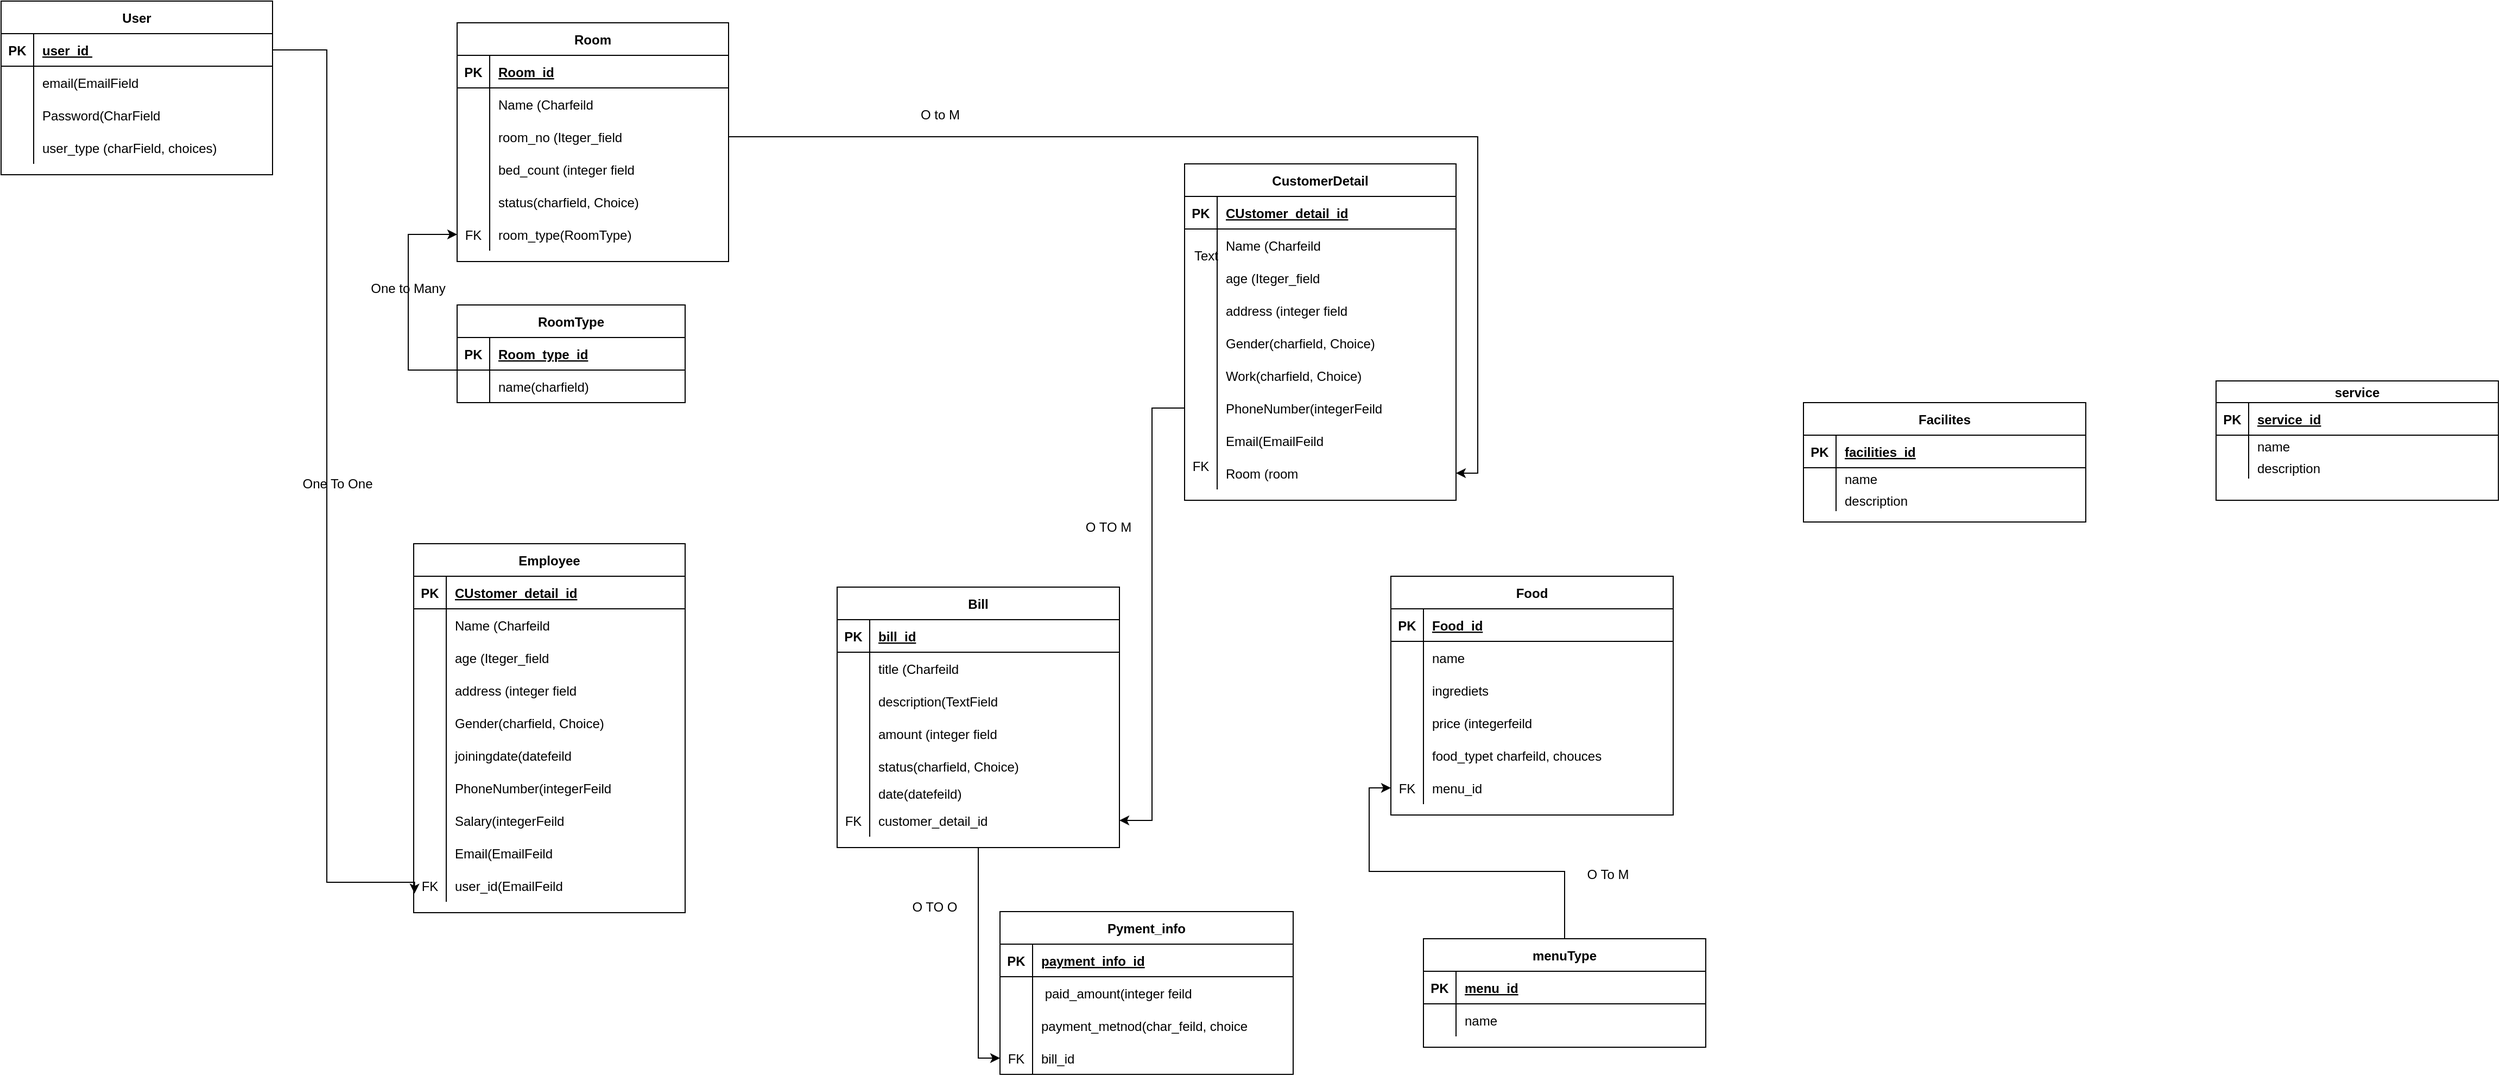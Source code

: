 <mxfile version="21.6.6" type="device">
  <diagram id="R2lEEEUBdFMjLlhIrx00" name="Page-1">
    <mxGraphModel dx="1379" dy="684" grid="1" gridSize="10" guides="1" tooltips="1" connect="1" arrows="1" fold="1" page="1" pageScale="1" pageWidth="850" pageHeight="1100" math="0" shadow="0" extFonts="Permanent Marker^https://fonts.googleapis.com/css?family=Permanent+Marker">
      <root>
        <mxCell id="0" />
        <mxCell id="1" parent="0" />
        <mxCell id="C-vyLk0tnHw3VtMMgP7b-23" value="User" style="shape=table;startSize=30;container=1;collapsible=1;childLayout=tableLayout;fixedRows=1;rowLines=0;fontStyle=1;align=center;resizeLast=1;" parent="1" vertex="1">
          <mxGeometry x="50" y="50" width="250" height="160" as="geometry" />
        </mxCell>
        <mxCell id="C-vyLk0tnHw3VtMMgP7b-24" value="" style="shape=partialRectangle;collapsible=0;dropTarget=0;pointerEvents=0;fillColor=none;points=[[0,0.5],[1,0.5]];portConstraint=eastwest;top=0;left=0;right=0;bottom=1;" parent="C-vyLk0tnHw3VtMMgP7b-23" vertex="1">
          <mxGeometry y="30" width="250" height="30" as="geometry" />
        </mxCell>
        <mxCell id="C-vyLk0tnHw3VtMMgP7b-25" value="PK" style="shape=partialRectangle;overflow=hidden;connectable=0;fillColor=none;top=0;left=0;bottom=0;right=0;fontStyle=1;" parent="C-vyLk0tnHw3VtMMgP7b-24" vertex="1">
          <mxGeometry width="30" height="30" as="geometry">
            <mxRectangle width="30" height="30" as="alternateBounds" />
          </mxGeometry>
        </mxCell>
        <mxCell id="C-vyLk0tnHw3VtMMgP7b-26" value="user_id " style="shape=partialRectangle;overflow=hidden;connectable=0;fillColor=none;top=0;left=0;bottom=0;right=0;align=left;spacingLeft=6;fontStyle=5;" parent="C-vyLk0tnHw3VtMMgP7b-24" vertex="1">
          <mxGeometry x="30" width="220" height="30" as="geometry">
            <mxRectangle width="220" height="30" as="alternateBounds" />
          </mxGeometry>
        </mxCell>
        <mxCell id="C-vyLk0tnHw3VtMMgP7b-27" value="" style="shape=partialRectangle;collapsible=0;dropTarget=0;pointerEvents=0;fillColor=none;points=[[0,0.5],[1,0.5]];portConstraint=eastwest;top=0;left=0;right=0;bottom=0;" parent="C-vyLk0tnHw3VtMMgP7b-23" vertex="1">
          <mxGeometry y="60" width="250" height="30" as="geometry" />
        </mxCell>
        <mxCell id="C-vyLk0tnHw3VtMMgP7b-28" value="" style="shape=partialRectangle;overflow=hidden;connectable=0;fillColor=none;top=0;left=0;bottom=0;right=0;" parent="C-vyLk0tnHw3VtMMgP7b-27" vertex="1">
          <mxGeometry width="30" height="30" as="geometry">
            <mxRectangle width="30" height="30" as="alternateBounds" />
          </mxGeometry>
        </mxCell>
        <mxCell id="C-vyLk0tnHw3VtMMgP7b-29" value="email(EmailField" style="shape=partialRectangle;overflow=hidden;connectable=0;fillColor=none;top=0;left=0;bottom=0;right=0;align=left;spacingLeft=6;" parent="C-vyLk0tnHw3VtMMgP7b-27" vertex="1">
          <mxGeometry x="30" width="220" height="30" as="geometry">
            <mxRectangle width="220" height="30" as="alternateBounds" />
          </mxGeometry>
        </mxCell>
        <mxCell id="z-2bQ8qPKBmnkONxfYnD-1" value="" style="shape=partialRectangle;collapsible=0;dropTarget=0;pointerEvents=0;fillColor=none;points=[[0,0.5],[1,0.5]];portConstraint=eastwest;top=0;left=0;right=0;bottom=0;" parent="C-vyLk0tnHw3VtMMgP7b-23" vertex="1">
          <mxGeometry y="90" width="250" height="30" as="geometry" />
        </mxCell>
        <mxCell id="z-2bQ8qPKBmnkONxfYnD-2" value="" style="shape=partialRectangle;overflow=hidden;connectable=0;fillColor=none;top=0;left=0;bottom=0;right=0;" parent="z-2bQ8qPKBmnkONxfYnD-1" vertex="1">
          <mxGeometry width="30" height="30" as="geometry">
            <mxRectangle width="30" height="30" as="alternateBounds" />
          </mxGeometry>
        </mxCell>
        <mxCell id="z-2bQ8qPKBmnkONxfYnD-3" value="Password(CharField" style="shape=partialRectangle;overflow=hidden;connectable=0;fillColor=none;top=0;left=0;bottom=0;right=0;align=left;spacingLeft=6;" parent="z-2bQ8qPKBmnkONxfYnD-1" vertex="1">
          <mxGeometry x="30" width="220" height="30" as="geometry">
            <mxRectangle width="220" height="30" as="alternateBounds" />
          </mxGeometry>
        </mxCell>
        <mxCell id="z-2bQ8qPKBmnkONxfYnD-4" value="" style="shape=partialRectangle;collapsible=0;dropTarget=0;pointerEvents=0;fillColor=none;points=[[0,0.5],[1,0.5]];portConstraint=eastwest;top=0;left=0;right=0;bottom=0;" parent="C-vyLk0tnHw3VtMMgP7b-23" vertex="1">
          <mxGeometry y="120" width="250" height="30" as="geometry" />
        </mxCell>
        <mxCell id="z-2bQ8qPKBmnkONxfYnD-5" value="" style="shape=partialRectangle;overflow=hidden;connectable=0;fillColor=none;top=0;left=0;bottom=0;right=0;" parent="z-2bQ8qPKBmnkONxfYnD-4" vertex="1">
          <mxGeometry width="30" height="30" as="geometry">
            <mxRectangle width="30" height="30" as="alternateBounds" />
          </mxGeometry>
        </mxCell>
        <mxCell id="z-2bQ8qPKBmnkONxfYnD-6" value="user_type (charField, choices)" style="shape=partialRectangle;overflow=hidden;connectable=0;fillColor=none;top=0;left=0;bottom=0;right=0;align=left;spacingLeft=6;" parent="z-2bQ8qPKBmnkONxfYnD-4" vertex="1">
          <mxGeometry x="30" width="220" height="30" as="geometry">
            <mxRectangle width="220" height="30" as="alternateBounds" />
          </mxGeometry>
        </mxCell>
        <mxCell id="z-2bQ8qPKBmnkONxfYnD-7" value="Room" style="shape=table;startSize=30;container=1;collapsible=1;childLayout=tableLayout;fixedRows=1;rowLines=0;fontStyle=1;align=center;resizeLast=1;" parent="1" vertex="1">
          <mxGeometry x="470" y="70" width="250" height="220" as="geometry" />
        </mxCell>
        <mxCell id="z-2bQ8qPKBmnkONxfYnD-8" value="" style="shape=partialRectangle;collapsible=0;dropTarget=0;pointerEvents=0;fillColor=none;points=[[0,0.5],[1,0.5]];portConstraint=eastwest;top=0;left=0;right=0;bottom=1;" parent="z-2bQ8qPKBmnkONxfYnD-7" vertex="1">
          <mxGeometry y="30" width="250" height="30" as="geometry" />
        </mxCell>
        <mxCell id="z-2bQ8qPKBmnkONxfYnD-9" value="PK" style="shape=partialRectangle;overflow=hidden;connectable=0;fillColor=none;top=0;left=0;bottom=0;right=0;fontStyle=1;" parent="z-2bQ8qPKBmnkONxfYnD-8" vertex="1">
          <mxGeometry width="30" height="30" as="geometry">
            <mxRectangle width="30" height="30" as="alternateBounds" />
          </mxGeometry>
        </mxCell>
        <mxCell id="z-2bQ8qPKBmnkONxfYnD-10" value="Room_id" style="shape=partialRectangle;overflow=hidden;connectable=0;fillColor=none;top=0;left=0;bottom=0;right=0;align=left;spacingLeft=6;fontStyle=5;" parent="z-2bQ8qPKBmnkONxfYnD-8" vertex="1">
          <mxGeometry x="30" width="220" height="30" as="geometry">
            <mxRectangle width="220" height="30" as="alternateBounds" />
          </mxGeometry>
        </mxCell>
        <mxCell id="z-2bQ8qPKBmnkONxfYnD-11" value="" style="shape=partialRectangle;collapsible=0;dropTarget=0;pointerEvents=0;fillColor=none;points=[[0,0.5],[1,0.5]];portConstraint=eastwest;top=0;left=0;right=0;bottom=0;" parent="z-2bQ8qPKBmnkONxfYnD-7" vertex="1">
          <mxGeometry y="60" width="250" height="30" as="geometry" />
        </mxCell>
        <mxCell id="z-2bQ8qPKBmnkONxfYnD-12" value="" style="shape=partialRectangle;overflow=hidden;connectable=0;fillColor=none;top=0;left=0;bottom=0;right=0;" parent="z-2bQ8qPKBmnkONxfYnD-11" vertex="1">
          <mxGeometry width="30" height="30" as="geometry">
            <mxRectangle width="30" height="30" as="alternateBounds" />
          </mxGeometry>
        </mxCell>
        <mxCell id="z-2bQ8qPKBmnkONxfYnD-13" value="Name (Charfeild" style="shape=partialRectangle;overflow=hidden;connectable=0;fillColor=none;top=0;left=0;bottom=0;right=0;align=left;spacingLeft=6;" parent="z-2bQ8qPKBmnkONxfYnD-11" vertex="1">
          <mxGeometry x="30" width="220" height="30" as="geometry">
            <mxRectangle width="220" height="30" as="alternateBounds" />
          </mxGeometry>
        </mxCell>
        <mxCell id="z-2bQ8qPKBmnkONxfYnD-14" value="" style="shape=partialRectangle;collapsible=0;dropTarget=0;pointerEvents=0;fillColor=none;points=[[0,0.5],[1,0.5]];portConstraint=eastwest;top=0;left=0;right=0;bottom=0;" parent="z-2bQ8qPKBmnkONxfYnD-7" vertex="1">
          <mxGeometry y="90" width="250" height="30" as="geometry" />
        </mxCell>
        <mxCell id="z-2bQ8qPKBmnkONxfYnD-15" value="" style="shape=partialRectangle;overflow=hidden;connectable=0;fillColor=none;top=0;left=0;bottom=0;right=0;" parent="z-2bQ8qPKBmnkONxfYnD-14" vertex="1">
          <mxGeometry width="30" height="30" as="geometry">
            <mxRectangle width="30" height="30" as="alternateBounds" />
          </mxGeometry>
        </mxCell>
        <mxCell id="z-2bQ8qPKBmnkONxfYnD-16" value="room_no (Iteger_field" style="shape=partialRectangle;overflow=hidden;connectable=0;fillColor=none;top=0;left=0;bottom=0;right=0;align=left;spacingLeft=6;" parent="z-2bQ8qPKBmnkONxfYnD-14" vertex="1">
          <mxGeometry x="30" width="220" height="30" as="geometry">
            <mxRectangle width="220" height="30" as="alternateBounds" />
          </mxGeometry>
        </mxCell>
        <mxCell id="z-2bQ8qPKBmnkONxfYnD-17" value="" style="shape=partialRectangle;collapsible=0;dropTarget=0;pointerEvents=0;fillColor=none;points=[[0,0.5],[1,0.5]];portConstraint=eastwest;top=0;left=0;right=0;bottom=0;" parent="z-2bQ8qPKBmnkONxfYnD-7" vertex="1">
          <mxGeometry y="120" width="250" height="30" as="geometry" />
        </mxCell>
        <mxCell id="z-2bQ8qPKBmnkONxfYnD-18" value="" style="shape=partialRectangle;overflow=hidden;connectable=0;fillColor=none;top=0;left=0;bottom=0;right=0;" parent="z-2bQ8qPKBmnkONxfYnD-17" vertex="1">
          <mxGeometry width="30" height="30" as="geometry">
            <mxRectangle width="30" height="30" as="alternateBounds" />
          </mxGeometry>
        </mxCell>
        <mxCell id="z-2bQ8qPKBmnkONxfYnD-19" value="bed_count (integer field" style="shape=partialRectangle;overflow=hidden;connectable=0;fillColor=none;top=0;left=0;bottom=0;right=0;align=left;spacingLeft=6;" parent="z-2bQ8qPKBmnkONxfYnD-17" vertex="1">
          <mxGeometry x="30" width="220" height="30" as="geometry">
            <mxRectangle width="220" height="30" as="alternateBounds" />
          </mxGeometry>
        </mxCell>
        <mxCell id="z-2bQ8qPKBmnkONxfYnD-36" value="" style="shape=partialRectangle;collapsible=0;dropTarget=0;pointerEvents=0;fillColor=none;points=[[0,0.5],[1,0.5]];portConstraint=eastwest;top=0;left=0;right=0;bottom=0;" parent="z-2bQ8qPKBmnkONxfYnD-7" vertex="1">
          <mxGeometry y="150" width="250" height="30" as="geometry" />
        </mxCell>
        <mxCell id="z-2bQ8qPKBmnkONxfYnD-37" value="" style="shape=partialRectangle;overflow=hidden;connectable=0;fillColor=none;top=0;left=0;bottom=0;right=0;" parent="z-2bQ8qPKBmnkONxfYnD-36" vertex="1">
          <mxGeometry width="30" height="30" as="geometry">
            <mxRectangle width="30" height="30" as="alternateBounds" />
          </mxGeometry>
        </mxCell>
        <mxCell id="z-2bQ8qPKBmnkONxfYnD-38" value="status(charfield, Choice)" style="shape=partialRectangle;overflow=hidden;connectable=0;fillColor=none;top=0;left=0;bottom=0;right=0;align=left;spacingLeft=6;" parent="z-2bQ8qPKBmnkONxfYnD-36" vertex="1">
          <mxGeometry x="30" width="220" height="30" as="geometry">
            <mxRectangle width="220" height="30" as="alternateBounds" />
          </mxGeometry>
        </mxCell>
        <mxCell id="z-2bQ8qPKBmnkONxfYnD-20" value="" style="shape=partialRectangle;collapsible=0;dropTarget=0;pointerEvents=0;fillColor=none;points=[[0,0.5],[1,0.5]];portConstraint=eastwest;top=0;left=0;right=0;bottom=0;" parent="z-2bQ8qPKBmnkONxfYnD-7" vertex="1">
          <mxGeometry y="180" width="250" height="30" as="geometry" />
        </mxCell>
        <mxCell id="z-2bQ8qPKBmnkONxfYnD-21" value="FK" style="shape=partialRectangle;overflow=hidden;connectable=0;fillColor=none;top=0;left=0;bottom=0;right=0;" parent="z-2bQ8qPKBmnkONxfYnD-20" vertex="1">
          <mxGeometry width="30" height="30" as="geometry">
            <mxRectangle width="30" height="30" as="alternateBounds" />
          </mxGeometry>
        </mxCell>
        <mxCell id="z-2bQ8qPKBmnkONxfYnD-22" value="room_type(RoomType)" style="shape=partialRectangle;overflow=hidden;connectable=0;fillColor=none;top=0;left=0;bottom=0;right=0;align=left;spacingLeft=6;" parent="z-2bQ8qPKBmnkONxfYnD-20" vertex="1">
          <mxGeometry x="30" width="220" height="30" as="geometry">
            <mxRectangle width="220" height="30" as="alternateBounds" />
          </mxGeometry>
        </mxCell>
        <mxCell id="z-2bQ8qPKBmnkONxfYnD-23" value="RoomType" style="shape=table;startSize=30;container=1;collapsible=1;childLayout=tableLayout;fixedRows=1;rowLines=0;fontStyle=1;align=center;resizeLast=1;" parent="1" vertex="1">
          <mxGeometry x="470" y="330" width="210" height="90" as="geometry" />
        </mxCell>
        <mxCell id="z-2bQ8qPKBmnkONxfYnD-24" value="" style="shape=partialRectangle;collapsible=0;dropTarget=0;pointerEvents=0;fillColor=none;points=[[0,0.5],[1,0.5]];portConstraint=eastwest;top=0;left=0;right=0;bottom=1;" parent="z-2bQ8qPKBmnkONxfYnD-23" vertex="1">
          <mxGeometry y="30" width="210" height="30" as="geometry" />
        </mxCell>
        <mxCell id="z-2bQ8qPKBmnkONxfYnD-25" value="PK" style="shape=partialRectangle;overflow=hidden;connectable=0;fillColor=none;top=0;left=0;bottom=0;right=0;fontStyle=1;" parent="z-2bQ8qPKBmnkONxfYnD-24" vertex="1">
          <mxGeometry width="30" height="30" as="geometry">
            <mxRectangle width="30" height="30" as="alternateBounds" />
          </mxGeometry>
        </mxCell>
        <mxCell id="z-2bQ8qPKBmnkONxfYnD-26" value="Room_type_id" style="shape=partialRectangle;overflow=hidden;connectable=0;fillColor=none;top=0;left=0;bottom=0;right=0;align=left;spacingLeft=6;fontStyle=5;" parent="z-2bQ8qPKBmnkONxfYnD-24" vertex="1">
          <mxGeometry x="30" width="180" height="30" as="geometry">
            <mxRectangle width="180" height="30" as="alternateBounds" />
          </mxGeometry>
        </mxCell>
        <mxCell id="z-2bQ8qPKBmnkONxfYnD-27" value="" style="shape=partialRectangle;collapsible=0;dropTarget=0;pointerEvents=0;fillColor=none;points=[[0,0.5],[1,0.5]];portConstraint=eastwest;top=0;left=0;right=0;bottom=0;" parent="z-2bQ8qPKBmnkONxfYnD-23" vertex="1">
          <mxGeometry y="60" width="210" height="30" as="geometry" />
        </mxCell>
        <mxCell id="z-2bQ8qPKBmnkONxfYnD-28" value="" style="shape=partialRectangle;overflow=hidden;connectable=0;fillColor=none;top=0;left=0;bottom=0;right=0;" parent="z-2bQ8qPKBmnkONxfYnD-27" vertex="1">
          <mxGeometry width="30" height="30" as="geometry">
            <mxRectangle width="30" height="30" as="alternateBounds" />
          </mxGeometry>
        </mxCell>
        <mxCell id="z-2bQ8qPKBmnkONxfYnD-29" value="name(charfield)" style="shape=partialRectangle;overflow=hidden;connectable=0;fillColor=none;top=0;left=0;bottom=0;right=0;align=left;spacingLeft=6;" parent="z-2bQ8qPKBmnkONxfYnD-27" vertex="1">
          <mxGeometry x="30" width="180" height="30" as="geometry">
            <mxRectangle width="180" height="30" as="alternateBounds" />
          </mxGeometry>
        </mxCell>
        <mxCell id="z-2bQ8qPKBmnkONxfYnD-49" style="edgeStyle=orthogonalEdgeStyle;rounded=0;orthogonalLoop=1;jettySize=auto;html=1;entryX=0;entryY=0.5;entryDx=0;entryDy=0;" parent="1" source="z-2bQ8qPKBmnkONxfYnD-24" target="z-2bQ8qPKBmnkONxfYnD-20" edge="1">
          <mxGeometry relative="1" as="geometry">
            <Array as="points">
              <mxPoint x="425" y="390" />
              <mxPoint x="425" y="265" />
            </Array>
          </mxGeometry>
        </mxCell>
        <mxCell id="z-2bQ8qPKBmnkONxfYnD-50" value="One to Many" style="text;html=1;strokeColor=none;fillColor=none;align=center;verticalAlign=middle;whiteSpace=wrap;rounded=0;" parent="1" vertex="1">
          <mxGeometry x="375" y="300" width="100" height="30" as="geometry" />
        </mxCell>
        <mxCell id="z-2bQ8qPKBmnkONxfYnD-51" value="CustomerDetail" style="shape=table;startSize=30;container=1;collapsible=1;childLayout=tableLayout;fixedRows=1;rowLines=0;fontStyle=1;align=center;resizeLast=1;" parent="1" vertex="1">
          <mxGeometry x="1140" y="200" width="250" height="310" as="geometry" />
        </mxCell>
        <mxCell id="z-2bQ8qPKBmnkONxfYnD-52" value="" style="shape=partialRectangle;collapsible=0;dropTarget=0;pointerEvents=0;fillColor=none;points=[[0,0.5],[1,0.5]];portConstraint=eastwest;top=0;left=0;right=0;bottom=1;" parent="z-2bQ8qPKBmnkONxfYnD-51" vertex="1">
          <mxGeometry y="30" width="250" height="30" as="geometry" />
        </mxCell>
        <mxCell id="z-2bQ8qPKBmnkONxfYnD-53" value="PK" style="shape=partialRectangle;overflow=hidden;connectable=0;fillColor=none;top=0;left=0;bottom=0;right=0;fontStyle=1;" parent="z-2bQ8qPKBmnkONxfYnD-52" vertex="1">
          <mxGeometry width="30" height="30" as="geometry">
            <mxRectangle width="30" height="30" as="alternateBounds" />
          </mxGeometry>
        </mxCell>
        <mxCell id="z-2bQ8qPKBmnkONxfYnD-54" value="CUstomer_detail_id" style="shape=partialRectangle;overflow=hidden;connectable=0;fillColor=none;top=0;left=0;bottom=0;right=0;align=left;spacingLeft=6;fontStyle=5;" parent="z-2bQ8qPKBmnkONxfYnD-52" vertex="1">
          <mxGeometry x="30" width="220" height="30" as="geometry">
            <mxRectangle width="220" height="30" as="alternateBounds" />
          </mxGeometry>
        </mxCell>
        <mxCell id="z-2bQ8qPKBmnkONxfYnD-55" value="" style="shape=partialRectangle;collapsible=0;dropTarget=0;pointerEvents=0;fillColor=none;points=[[0,0.5],[1,0.5]];portConstraint=eastwest;top=0;left=0;right=0;bottom=0;" parent="z-2bQ8qPKBmnkONxfYnD-51" vertex="1">
          <mxGeometry y="60" width="250" height="30" as="geometry" />
        </mxCell>
        <mxCell id="z-2bQ8qPKBmnkONxfYnD-56" value="" style="shape=partialRectangle;overflow=hidden;connectable=0;fillColor=none;top=0;left=0;bottom=0;right=0;" parent="z-2bQ8qPKBmnkONxfYnD-55" vertex="1">
          <mxGeometry width="30" height="30" as="geometry">
            <mxRectangle width="30" height="30" as="alternateBounds" />
          </mxGeometry>
        </mxCell>
        <mxCell id="z-2bQ8qPKBmnkONxfYnD-57" value="Name (Charfeild" style="shape=partialRectangle;overflow=hidden;connectable=0;fillColor=none;top=0;left=0;bottom=0;right=0;align=left;spacingLeft=6;" parent="z-2bQ8qPKBmnkONxfYnD-55" vertex="1">
          <mxGeometry x="30" width="220" height="30" as="geometry">
            <mxRectangle width="220" height="30" as="alternateBounds" />
          </mxGeometry>
        </mxCell>
        <mxCell id="z-2bQ8qPKBmnkONxfYnD-58" value="" style="shape=partialRectangle;collapsible=0;dropTarget=0;pointerEvents=0;fillColor=none;points=[[0,0.5],[1,0.5]];portConstraint=eastwest;top=0;left=0;right=0;bottom=0;" parent="z-2bQ8qPKBmnkONxfYnD-51" vertex="1">
          <mxGeometry y="90" width="250" height="30" as="geometry" />
        </mxCell>
        <mxCell id="z-2bQ8qPKBmnkONxfYnD-59" value="" style="shape=partialRectangle;overflow=hidden;connectable=0;fillColor=none;top=0;left=0;bottom=0;right=0;" parent="z-2bQ8qPKBmnkONxfYnD-58" vertex="1">
          <mxGeometry width="30" height="30" as="geometry">
            <mxRectangle width="30" height="30" as="alternateBounds" />
          </mxGeometry>
        </mxCell>
        <mxCell id="z-2bQ8qPKBmnkONxfYnD-60" value="age (Iteger_field" style="shape=partialRectangle;overflow=hidden;connectable=0;fillColor=none;top=0;left=0;bottom=0;right=0;align=left;spacingLeft=6;" parent="z-2bQ8qPKBmnkONxfYnD-58" vertex="1">
          <mxGeometry x="30" width="220" height="30" as="geometry">
            <mxRectangle width="220" height="30" as="alternateBounds" />
          </mxGeometry>
        </mxCell>
        <mxCell id="z-2bQ8qPKBmnkONxfYnD-61" value="" style="shape=partialRectangle;collapsible=0;dropTarget=0;pointerEvents=0;fillColor=none;points=[[0,0.5],[1,0.5]];portConstraint=eastwest;top=0;left=0;right=0;bottom=0;" parent="z-2bQ8qPKBmnkONxfYnD-51" vertex="1">
          <mxGeometry y="120" width="250" height="30" as="geometry" />
        </mxCell>
        <mxCell id="z-2bQ8qPKBmnkONxfYnD-62" value="" style="shape=partialRectangle;overflow=hidden;connectable=0;fillColor=none;top=0;left=0;bottom=0;right=0;" parent="z-2bQ8qPKBmnkONxfYnD-61" vertex="1">
          <mxGeometry width="30" height="30" as="geometry">
            <mxRectangle width="30" height="30" as="alternateBounds" />
          </mxGeometry>
        </mxCell>
        <mxCell id="z-2bQ8qPKBmnkONxfYnD-63" value="address (integer field" style="shape=partialRectangle;overflow=hidden;connectable=0;fillColor=none;top=0;left=0;bottom=0;right=0;align=left;spacingLeft=6;" parent="z-2bQ8qPKBmnkONxfYnD-61" vertex="1">
          <mxGeometry x="30" width="220" height="30" as="geometry">
            <mxRectangle width="220" height="30" as="alternateBounds" />
          </mxGeometry>
        </mxCell>
        <mxCell id="z-2bQ8qPKBmnkONxfYnD-64" value="" style="shape=partialRectangle;collapsible=0;dropTarget=0;pointerEvents=0;fillColor=none;points=[[0,0.5],[1,0.5]];portConstraint=eastwest;top=0;left=0;right=0;bottom=0;" parent="z-2bQ8qPKBmnkONxfYnD-51" vertex="1">
          <mxGeometry y="150" width="250" height="30" as="geometry" />
        </mxCell>
        <mxCell id="z-2bQ8qPKBmnkONxfYnD-65" value="" style="shape=partialRectangle;overflow=hidden;connectable=0;fillColor=none;top=0;left=0;bottom=0;right=0;" parent="z-2bQ8qPKBmnkONxfYnD-64" vertex="1">
          <mxGeometry width="30" height="30" as="geometry">
            <mxRectangle width="30" height="30" as="alternateBounds" />
          </mxGeometry>
        </mxCell>
        <mxCell id="z-2bQ8qPKBmnkONxfYnD-66" value="Gender(charfield, Choice)" style="shape=partialRectangle;overflow=hidden;connectable=0;fillColor=none;top=0;left=0;bottom=0;right=0;align=left;spacingLeft=6;" parent="z-2bQ8qPKBmnkONxfYnD-64" vertex="1">
          <mxGeometry x="30" width="220" height="30" as="geometry">
            <mxRectangle width="220" height="30" as="alternateBounds" />
          </mxGeometry>
        </mxCell>
        <mxCell id="z-2bQ8qPKBmnkONxfYnD-71" value="" style="shape=partialRectangle;collapsible=0;dropTarget=0;pointerEvents=0;fillColor=none;points=[[0,0.5],[1,0.5]];portConstraint=eastwest;top=0;left=0;right=0;bottom=0;" parent="z-2bQ8qPKBmnkONxfYnD-51" vertex="1">
          <mxGeometry y="180" width="250" height="30" as="geometry" />
        </mxCell>
        <mxCell id="z-2bQ8qPKBmnkONxfYnD-72" value="" style="shape=partialRectangle;overflow=hidden;connectable=0;fillColor=none;top=0;left=0;bottom=0;right=0;" parent="z-2bQ8qPKBmnkONxfYnD-71" vertex="1">
          <mxGeometry width="30" height="30" as="geometry">
            <mxRectangle width="30" height="30" as="alternateBounds" />
          </mxGeometry>
        </mxCell>
        <mxCell id="z-2bQ8qPKBmnkONxfYnD-73" value="Work(charfield, Choice)" style="shape=partialRectangle;overflow=hidden;connectable=0;fillColor=none;top=0;left=0;bottom=0;right=0;align=left;spacingLeft=6;" parent="z-2bQ8qPKBmnkONxfYnD-71" vertex="1">
          <mxGeometry x="30" width="220" height="30" as="geometry">
            <mxRectangle width="220" height="30" as="alternateBounds" />
          </mxGeometry>
        </mxCell>
        <mxCell id="z-2bQ8qPKBmnkONxfYnD-67" value="" style="shape=partialRectangle;collapsible=0;dropTarget=0;pointerEvents=0;fillColor=none;points=[[0,0.5],[1,0.5]];portConstraint=eastwest;top=0;left=0;right=0;bottom=0;" parent="z-2bQ8qPKBmnkONxfYnD-51" vertex="1">
          <mxGeometry y="210" width="250" height="30" as="geometry" />
        </mxCell>
        <mxCell id="z-2bQ8qPKBmnkONxfYnD-68" value="" style="shape=partialRectangle;overflow=hidden;connectable=0;fillColor=none;top=0;left=0;bottom=0;right=0;" parent="z-2bQ8qPKBmnkONxfYnD-67" vertex="1">
          <mxGeometry width="30" height="30" as="geometry">
            <mxRectangle width="30" height="30" as="alternateBounds" />
          </mxGeometry>
        </mxCell>
        <mxCell id="z-2bQ8qPKBmnkONxfYnD-69" value="PhoneNumber(integerFeild" style="shape=partialRectangle;overflow=hidden;connectable=0;fillColor=none;top=0;left=0;bottom=0;right=0;align=left;spacingLeft=6;" parent="z-2bQ8qPKBmnkONxfYnD-67" vertex="1">
          <mxGeometry x="30" width="220" height="30" as="geometry">
            <mxRectangle width="220" height="30" as="alternateBounds" />
          </mxGeometry>
        </mxCell>
        <mxCell id="z-2bQ8qPKBmnkONxfYnD-74" value="" style="shape=partialRectangle;collapsible=0;dropTarget=0;pointerEvents=0;fillColor=none;points=[[0,0.5],[1,0.5]];portConstraint=eastwest;top=0;left=0;right=0;bottom=0;" parent="z-2bQ8qPKBmnkONxfYnD-51" vertex="1">
          <mxGeometry y="240" width="250" height="30" as="geometry" />
        </mxCell>
        <mxCell id="z-2bQ8qPKBmnkONxfYnD-75" value="" style="shape=partialRectangle;overflow=hidden;connectable=0;fillColor=none;top=0;left=0;bottom=0;right=0;" parent="z-2bQ8qPKBmnkONxfYnD-74" vertex="1">
          <mxGeometry width="30" height="30" as="geometry">
            <mxRectangle width="30" height="30" as="alternateBounds" />
          </mxGeometry>
        </mxCell>
        <mxCell id="z-2bQ8qPKBmnkONxfYnD-76" value="Email(EmailFeild" style="shape=partialRectangle;overflow=hidden;connectable=0;fillColor=none;top=0;left=0;bottom=0;right=0;align=left;spacingLeft=6;" parent="z-2bQ8qPKBmnkONxfYnD-74" vertex="1">
          <mxGeometry x="30" width="220" height="30" as="geometry">
            <mxRectangle width="220" height="30" as="alternateBounds" />
          </mxGeometry>
        </mxCell>
        <mxCell id="yZchddTUhxN3s1rUwToJ-1" value="" style="shape=partialRectangle;collapsible=0;dropTarget=0;pointerEvents=0;fillColor=none;points=[[0,0.5],[1,0.5]];portConstraint=eastwest;top=0;left=0;right=0;bottom=0;" vertex="1" parent="z-2bQ8qPKBmnkONxfYnD-51">
          <mxGeometry y="270" width="250" height="30" as="geometry" />
        </mxCell>
        <mxCell id="yZchddTUhxN3s1rUwToJ-2" value="FK&#xa;" style="shape=partialRectangle;overflow=hidden;connectable=0;fillColor=none;top=0;left=0;bottom=0;right=0;" vertex="1" parent="yZchddTUhxN3s1rUwToJ-1">
          <mxGeometry width="30" height="30" as="geometry">
            <mxRectangle width="30" height="30" as="alternateBounds" />
          </mxGeometry>
        </mxCell>
        <mxCell id="yZchddTUhxN3s1rUwToJ-3" value="Room (room" style="shape=partialRectangle;overflow=hidden;connectable=0;fillColor=none;top=0;left=0;bottom=0;right=0;align=left;spacingLeft=6;" vertex="1" parent="yZchddTUhxN3s1rUwToJ-1">
          <mxGeometry x="30" width="220" height="30" as="geometry">
            <mxRectangle width="220" height="30" as="alternateBounds" />
          </mxGeometry>
        </mxCell>
        <mxCell id="z-2bQ8qPKBmnkONxfYnD-77" value="Employee" style="shape=table;startSize=30;container=1;collapsible=1;childLayout=tableLayout;fixedRows=1;rowLines=0;fontStyle=1;align=center;resizeLast=1;" parent="1" vertex="1">
          <mxGeometry x="430" y="550" width="250" height="340" as="geometry" />
        </mxCell>
        <mxCell id="z-2bQ8qPKBmnkONxfYnD-78" value="" style="shape=partialRectangle;collapsible=0;dropTarget=0;pointerEvents=0;fillColor=none;points=[[0,0.5],[1,0.5]];portConstraint=eastwest;top=0;left=0;right=0;bottom=1;" parent="z-2bQ8qPKBmnkONxfYnD-77" vertex="1">
          <mxGeometry y="30" width="250" height="30" as="geometry" />
        </mxCell>
        <mxCell id="z-2bQ8qPKBmnkONxfYnD-79" value="PK" style="shape=partialRectangle;overflow=hidden;connectable=0;fillColor=none;top=0;left=0;bottom=0;right=0;fontStyle=1;" parent="z-2bQ8qPKBmnkONxfYnD-78" vertex="1">
          <mxGeometry width="30" height="30" as="geometry">
            <mxRectangle width="30" height="30" as="alternateBounds" />
          </mxGeometry>
        </mxCell>
        <mxCell id="z-2bQ8qPKBmnkONxfYnD-80" value="CUstomer_detail_id" style="shape=partialRectangle;overflow=hidden;connectable=0;fillColor=none;top=0;left=0;bottom=0;right=0;align=left;spacingLeft=6;fontStyle=5;" parent="z-2bQ8qPKBmnkONxfYnD-78" vertex="1">
          <mxGeometry x="30" width="220" height="30" as="geometry">
            <mxRectangle width="220" height="30" as="alternateBounds" />
          </mxGeometry>
        </mxCell>
        <mxCell id="z-2bQ8qPKBmnkONxfYnD-81" value="" style="shape=partialRectangle;collapsible=0;dropTarget=0;pointerEvents=0;fillColor=none;points=[[0,0.5],[1,0.5]];portConstraint=eastwest;top=0;left=0;right=0;bottom=0;" parent="z-2bQ8qPKBmnkONxfYnD-77" vertex="1">
          <mxGeometry y="60" width="250" height="30" as="geometry" />
        </mxCell>
        <mxCell id="z-2bQ8qPKBmnkONxfYnD-82" value="" style="shape=partialRectangle;overflow=hidden;connectable=0;fillColor=none;top=0;left=0;bottom=0;right=0;" parent="z-2bQ8qPKBmnkONxfYnD-81" vertex="1">
          <mxGeometry width="30" height="30" as="geometry">
            <mxRectangle width="30" height="30" as="alternateBounds" />
          </mxGeometry>
        </mxCell>
        <mxCell id="z-2bQ8qPKBmnkONxfYnD-83" value="Name (Charfeild" style="shape=partialRectangle;overflow=hidden;connectable=0;fillColor=none;top=0;left=0;bottom=0;right=0;align=left;spacingLeft=6;" parent="z-2bQ8qPKBmnkONxfYnD-81" vertex="1">
          <mxGeometry x="30" width="220" height="30" as="geometry">
            <mxRectangle width="220" height="30" as="alternateBounds" />
          </mxGeometry>
        </mxCell>
        <mxCell id="z-2bQ8qPKBmnkONxfYnD-84" value="" style="shape=partialRectangle;collapsible=0;dropTarget=0;pointerEvents=0;fillColor=none;points=[[0,0.5],[1,0.5]];portConstraint=eastwest;top=0;left=0;right=0;bottom=0;" parent="z-2bQ8qPKBmnkONxfYnD-77" vertex="1">
          <mxGeometry y="90" width="250" height="30" as="geometry" />
        </mxCell>
        <mxCell id="z-2bQ8qPKBmnkONxfYnD-85" value="" style="shape=partialRectangle;overflow=hidden;connectable=0;fillColor=none;top=0;left=0;bottom=0;right=0;" parent="z-2bQ8qPKBmnkONxfYnD-84" vertex="1">
          <mxGeometry width="30" height="30" as="geometry">
            <mxRectangle width="30" height="30" as="alternateBounds" />
          </mxGeometry>
        </mxCell>
        <mxCell id="z-2bQ8qPKBmnkONxfYnD-86" value="age (Iteger_field" style="shape=partialRectangle;overflow=hidden;connectable=0;fillColor=none;top=0;left=0;bottom=0;right=0;align=left;spacingLeft=6;" parent="z-2bQ8qPKBmnkONxfYnD-84" vertex="1">
          <mxGeometry x="30" width="220" height="30" as="geometry">
            <mxRectangle width="220" height="30" as="alternateBounds" />
          </mxGeometry>
        </mxCell>
        <mxCell id="z-2bQ8qPKBmnkONxfYnD-87" value="" style="shape=partialRectangle;collapsible=0;dropTarget=0;pointerEvents=0;fillColor=none;points=[[0,0.5],[1,0.5]];portConstraint=eastwest;top=0;left=0;right=0;bottom=0;" parent="z-2bQ8qPKBmnkONxfYnD-77" vertex="1">
          <mxGeometry y="120" width="250" height="30" as="geometry" />
        </mxCell>
        <mxCell id="z-2bQ8qPKBmnkONxfYnD-88" value="" style="shape=partialRectangle;overflow=hidden;connectable=0;fillColor=none;top=0;left=0;bottom=0;right=0;" parent="z-2bQ8qPKBmnkONxfYnD-87" vertex="1">
          <mxGeometry width="30" height="30" as="geometry">
            <mxRectangle width="30" height="30" as="alternateBounds" />
          </mxGeometry>
        </mxCell>
        <mxCell id="z-2bQ8qPKBmnkONxfYnD-89" value="address (integer field" style="shape=partialRectangle;overflow=hidden;connectable=0;fillColor=none;top=0;left=0;bottom=0;right=0;align=left;spacingLeft=6;" parent="z-2bQ8qPKBmnkONxfYnD-87" vertex="1">
          <mxGeometry x="30" width="220" height="30" as="geometry">
            <mxRectangle width="220" height="30" as="alternateBounds" />
          </mxGeometry>
        </mxCell>
        <mxCell id="z-2bQ8qPKBmnkONxfYnD-90" value="" style="shape=partialRectangle;collapsible=0;dropTarget=0;pointerEvents=0;fillColor=none;points=[[0,0.5],[1,0.5]];portConstraint=eastwest;top=0;left=0;right=0;bottom=0;" parent="z-2bQ8qPKBmnkONxfYnD-77" vertex="1">
          <mxGeometry y="150" width="250" height="30" as="geometry" />
        </mxCell>
        <mxCell id="z-2bQ8qPKBmnkONxfYnD-91" value="" style="shape=partialRectangle;overflow=hidden;connectable=0;fillColor=none;top=0;left=0;bottom=0;right=0;" parent="z-2bQ8qPKBmnkONxfYnD-90" vertex="1">
          <mxGeometry width="30" height="30" as="geometry">
            <mxRectangle width="30" height="30" as="alternateBounds" />
          </mxGeometry>
        </mxCell>
        <mxCell id="z-2bQ8qPKBmnkONxfYnD-92" value="Gender(charfield, Choice)" style="shape=partialRectangle;overflow=hidden;connectable=0;fillColor=none;top=0;left=0;bottom=0;right=0;align=left;spacingLeft=6;" parent="z-2bQ8qPKBmnkONxfYnD-90" vertex="1">
          <mxGeometry x="30" width="220" height="30" as="geometry">
            <mxRectangle width="220" height="30" as="alternateBounds" />
          </mxGeometry>
        </mxCell>
        <mxCell id="z-2bQ8qPKBmnkONxfYnD-93" value="" style="shape=partialRectangle;collapsible=0;dropTarget=0;pointerEvents=0;fillColor=none;points=[[0,0.5],[1,0.5]];portConstraint=eastwest;top=0;left=0;right=0;bottom=0;" parent="z-2bQ8qPKBmnkONxfYnD-77" vertex="1">
          <mxGeometry y="180" width="250" height="30" as="geometry" />
        </mxCell>
        <mxCell id="z-2bQ8qPKBmnkONxfYnD-94" value="" style="shape=partialRectangle;overflow=hidden;connectable=0;fillColor=none;top=0;left=0;bottom=0;right=0;" parent="z-2bQ8qPKBmnkONxfYnD-93" vertex="1">
          <mxGeometry width="30" height="30" as="geometry">
            <mxRectangle width="30" height="30" as="alternateBounds" />
          </mxGeometry>
        </mxCell>
        <mxCell id="z-2bQ8qPKBmnkONxfYnD-95" value="joiningdate(datefeild" style="shape=partialRectangle;overflow=hidden;connectable=0;fillColor=none;top=0;left=0;bottom=0;right=0;align=left;spacingLeft=6;" parent="z-2bQ8qPKBmnkONxfYnD-93" vertex="1">
          <mxGeometry x="30" width="220" height="30" as="geometry">
            <mxRectangle width="220" height="30" as="alternateBounds" />
          </mxGeometry>
        </mxCell>
        <mxCell id="z-2bQ8qPKBmnkONxfYnD-96" value="" style="shape=partialRectangle;collapsible=0;dropTarget=0;pointerEvents=0;fillColor=none;points=[[0,0.5],[1,0.5]];portConstraint=eastwest;top=0;left=0;right=0;bottom=0;" parent="z-2bQ8qPKBmnkONxfYnD-77" vertex="1">
          <mxGeometry y="210" width="250" height="30" as="geometry" />
        </mxCell>
        <mxCell id="z-2bQ8qPKBmnkONxfYnD-97" value="" style="shape=partialRectangle;overflow=hidden;connectable=0;fillColor=none;top=0;left=0;bottom=0;right=0;" parent="z-2bQ8qPKBmnkONxfYnD-96" vertex="1">
          <mxGeometry width="30" height="30" as="geometry">
            <mxRectangle width="30" height="30" as="alternateBounds" />
          </mxGeometry>
        </mxCell>
        <mxCell id="z-2bQ8qPKBmnkONxfYnD-98" value="PhoneNumber(integerFeild" style="shape=partialRectangle;overflow=hidden;connectable=0;fillColor=none;top=0;left=0;bottom=0;right=0;align=left;spacingLeft=6;" parent="z-2bQ8qPKBmnkONxfYnD-96" vertex="1">
          <mxGeometry x="30" width="220" height="30" as="geometry">
            <mxRectangle width="220" height="30" as="alternateBounds" />
          </mxGeometry>
        </mxCell>
        <mxCell id="z-2bQ8qPKBmnkONxfYnD-102" value="" style="shape=partialRectangle;collapsible=0;dropTarget=0;pointerEvents=0;fillColor=none;points=[[0,0.5],[1,0.5]];portConstraint=eastwest;top=0;left=0;right=0;bottom=0;" parent="z-2bQ8qPKBmnkONxfYnD-77" vertex="1">
          <mxGeometry y="240" width="250" height="30" as="geometry" />
        </mxCell>
        <mxCell id="z-2bQ8qPKBmnkONxfYnD-103" value="" style="shape=partialRectangle;overflow=hidden;connectable=0;fillColor=none;top=0;left=0;bottom=0;right=0;" parent="z-2bQ8qPKBmnkONxfYnD-102" vertex="1">
          <mxGeometry width="30" height="30" as="geometry">
            <mxRectangle width="30" height="30" as="alternateBounds" />
          </mxGeometry>
        </mxCell>
        <mxCell id="z-2bQ8qPKBmnkONxfYnD-104" value="Salary(integerFeild" style="shape=partialRectangle;overflow=hidden;connectable=0;fillColor=none;top=0;left=0;bottom=0;right=0;align=left;spacingLeft=6;" parent="z-2bQ8qPKBmnkONxfYnD-102" vertex="1">
          <mxGeometry x="30" width="220" height="30" as="geometry">
            <mxRectangle width="220" height="30" as="alternateBounds" />
          </mxGeometry>
        </mxCell>
        <mxCell id="z-2bQ8qPKBmnkONxfYnD-99" value="" style="shape=partialRectangle;collapsible=0;dropTarget=0;pointerEvents=0;fillColor=none;points=[[0,0.5],[1,0.5]];portConstraint=eastwest;top=0;left=0;right=0;bottom=0;" parent="z-2bQ8qPKBmnkONxfYnD-77" vertex="1">
          <mxGeometry y="270" width="250" height="30" as="geometry" />
        </mxCell>
        <mxCell id="z-2bQ8qPKBmnkONxfYnD-100" value="" style="shape=partialRectangle;overflow=hidden;connectable=0;fillColor=none;top=0;left=0;bottom=0;right=0;" parent="z-2bQ8qPKBmnkONxfYnD-99" vertex="1">
          <mxGeometry width="30" height="30" as="geometry">
            <mxRectangle width="30" height="30" as="alternateBounds" />
          </mxGeometry>
        </mxCell>
        <mxCell id="z-2bQ8qPKBmnkONxfYnD-101" value="Email(EmailFeild" style="shape=partialRectangle;overflow=hidden;connectable=0;fillColor=none;top=0;left=0;bottom=0;right=0;align=left;spacingLeft=6;" parent="z-2bQ8qPKBmnkONxfYnD-99" vertex="1">
          <mxGeometry x="30" width="220" height="30" as="geometry">
            <mxRectangle width="220" height="30" as="alternateBounds" />
          </mxGeometry>
        </mxCell>
        <mxCell id="z-2bQ8qPKBmnkONxfYnD-105" value="" style="shape=partialRectangle;collapsible=0;dropTarget=0;pointerEvents=0;fillColor=none;points=[[0,0.5],[1,0.5]];portConstraint=eastwest;top=0;left=0;right=0;bottom=0;" parent="z-2bQ8qPKBmnkONxfYnD-77" vertex="1">
          <mxGeometry y="300" width="250" height="30" as="geometry" />
        </mxCell>
        <mxCell id="z-2bQ8qPKBmnkONxfYnD-106" value="FK" style="shape=partialRectangle;overflow=hidden;connectable=0;fillColor=none;top=0;left=0;bottom=0;right=0;" parent="z-2bQ8qPKBmnkONxfYnD-105" vertex="1">
          <mxGeometry width="30" height="30" as="geometry">
            <mxRectangle width="30" height="30" as="alternateBounds" />
          </mxGeometry>
        </mxCell>
        <mxCell id="z-2bQ8qPKBmnkONxfYnD-107" value="user_id(EmailFeild" style="shape=partialRectangle;overflow=hidden;connectable=0;fillColor=none;top=0;left=0;bottom=0;right=0;align=left;spacingLeft=6;" parent="z-2bQ8qPKBmnkONxfYnD-105" vertex="1">
          <mxGeometry x="30" width="220" height="30" as="geometry">
            <mxRectangle width="220" height="30" as="alternateBounds" />
          </mxGeometry>
        </mxCell>
        <mxCell id="z-2bQ8qPKBmnkONxfYnD-111" style="edgeStyle=orthogonalEdgeStyle;rounded=0;orthogonalLoop=1;jettySize=auto;html=1;entryX=0.003;entryY=0.744;entryDx=0;entryDy=0;entryPerimeter=0;" parent="1" source="C-vyLk0tnHw3VtMMgP7b-24" target="z-2bQ8qPKBmnkONxfYnD-105" edge="1">
          <mxGeometry relative="1" as="geometry">
            <Array as="points">
              <mxPoint x="350" y="95" />
              <mxPoint x="350" y="862" />
            </Array>
          </mxGeometry>
        </mxCell>
        <mxCell id="z-2bQ8qPKBmnkONxfYnD-112" value="One To One" style="text;html=1;strokeColor=none;fillColor=none;align=center;verticalAlign=middle;whiteSpace=wrap;rounded=0;" parent="1" vertex="1">
          <mxGeometry x="320" y="480" width="80" height="30" as="geometry" />
        </mxCell>
        <mxCell id="z-2bQ8qPKBmnkONxfYnD-171" style="edgeStyle=orthogonalEdgeStyle;rounded=0;orthogonalLoop=1;jettySize=auto;html=1;entryX=0;entryY=0.5;entryDx=0;entryDy=0;" parent="1" source="z-2bQ8qPKBmnkONxfYnD-113" target="z-2bQ8qPKBmnkONxfYnD-162" edge="1">
          <mxGeometry relative="1" as="geometry" />
        </mxCell>
        <mxCell id="z-2bQ8qPKBmnkONxfYnD-113" value="Bill" style="shape=table;startSize=30;container=1;collapsible=1;childLayout=tableLayout;fixedRows=1;rowLines=0;fontStyle=1;align=center;resizeLast=1;" parent="1" vertex="1">
          <mxGeometry x="820" y="590" width="260" height="240" as="geometry" />
        </mxCell>
        <mxCell id="z-2bQ8qPKBmnkONxfYnD-114" value="" style="shape=partialRectangle;collapsible=0;dropTarget=0;pointerEvents=0;fillColor=none;points=[[0,0.5],[1,0.5]];portConstraint=eastwest;top=0;left=0;right=0;bottom=1;" parent="z-2bQ8qPKBmnkONxfYnD-113" vertex="1">
          <mxGeometry y="30" width="260" height="30" as="geometry" />
        </mxCell>
        <mxCell id="z-2bQ8qPKBmnkONxfYnD-115" value="PK" style="shape=partialRectangle;overflow=hidden;connectable=0;fillColor=none;top=0;left=0;bottom=0;right=0;fontStyle=1;" parent="z-2bQ8qPKBmnkONxfYnD-114" vertex="1">
          <mxGeometry width="30" height="30" as="geometry">
            <mxRectangle width="30" height="30" as="alternateBounds" />
          </mxGeometry>
        </mxCell>
        <mxCell id="z-2bQ8qPKBmnkONxfYnD-116" value="bill_id" style="shape=partialRectangle;overflow=hidden;connectable=0;fillColor=none;top=0;left=0;bottom=0;right=0;align=left;spacingLeft=6;fontStyle=5;" parent="z-2bQ8qPKBmnkONxfYnD-114" vertex="1">
          <mxGeometry x="30" width="230" height="30" as="geometry">
            <mxRectangle width="230" height="30" as="alternateBounds" />
          </mxGeometry>
        </mxCell>
        <mxCell id="z-2bQ8qPKBmnkONxfYnD-117" value="" style="shape=partialRectangle;collapsible=0;dropTarget=0;pointerEvents=0;fillColor=none;points=[[0,0.5],[1,0.5]];portConstraint=eastwest;top=0;left=0;right=0;bottom=0;" parent="z-2bQ8qPKBmnkONxfYnD-113" vertex="1">
          <mxGeometry y="60" width="260" height="30" as="geometry" />
        </mxCell>
        <mxCell id="z-2bQ8qPKBmnkONxfYnD-118" value="" style="shape=partialRectangle;overflow=hidden;connectable=0;fillColor=none;top=0;left=0;bottom=0;right=0;" parent="z-2bQ8qPKBmnkONxfYnD-117" vertex="1">
          <mxGeometry width="30" height="30" as="geometry">
            <mxRectangle width="30" height="30" as="alternateBounds" />
          </mxGeometry>
        </mxCell>
        <mxCell id="z-2bQ8qPKBmnkONxfYnD-119" value="title (Charfeild" style="shape=partialRectangle;overflow=hidden;connectable=0;fillColor=none;top=0;left=0;bottom=0;right=0;align=left;spacingLeft=6;" parent="z-2bQ8qPKBmnkONxfYnD-117" vertex="1">
          <mxGeometry x="30" width="230" height="30" as="geometry">
            <mxRectangle width="230" height="30" as="alternateBounds" />
          </mxGeometry>
        </mxCell>
        <mxCell id="z-2bQ8qPKBmnkONxfYnD-120" value="" style="shape=partialRectangle;collapsible=0;dropTarget=0;pointerEvents=0;fillColor=none;points=[[0,0.5],[1,0.5]];portConstraint=eastwest;top=0;left=0;right=0;bottom=0;" parent="z-2bQ8qPKBmnkONxfYnD-113" vertex="1">
          <mxGeometry y="90" width="260" height="30" as="geometry" />
        </mxCell>
        <mxCell id="z-2bQ8qPKBmnkONxfYnD-121" value="" style="shape=partialRectangle;overflow=hidden;connectable=0;fillColor=none;top=0;left=0;bottom=0;right=0;" parent="z-2bQ8qPKBmnkONxfYnD-120" vertex="1">
          <mxGeometry width="30" height="30" as="geometry">
            <mxRectangle width="30" height="30" as="alternateBounds" />
          </mxGeometry>
        </mxCell>
        <mxCell id="z-2bQ8qPKBmnkONxfYnD-122" value="description(TextField" style="shape=partialRectangle;overflow=hidden;connectable=0;fillColor=none;top=0;left=0;bottom=0;right=0;align=left;spacingLeft=6;" parent="z-2bQ8qPKBmnkONxfYnD-120" vertex="1">
          <mxGeometry x="30" width="230" height="30" as="geometry">
            <mxRectangle width="230" height="30" as="alternateBounds" />
          </mxGeometry>
        </mxCell>
        <mxCell id="z-2bQ8qPKBmnkONxfYnD-123" value="" style="shape=partialRectangle;collapsible=0;dropTarget=0;pointerEvents=0;fillColor=none;points=[[0,0.5],[1,0.5]];portConstraint=eastwest;top=0;left=0;right=0;bottom=0;" parent="z-2bQ8qPKBmnkONxfYnD-113" vertex="1">
          <mxGeometry y="120" width="260" height="30" as="geometry" />
        </mxCell>
        <mxCell id="z-2bQ8qPKBmnkONxfYnD-124" value="" style="shape=partialRectangle;overflow=hidden;connectable=0;fillColor=none;top=0;left=0;bottom=0;right=0;" parent="z-2bQ8qPKBmnkONxfYnD-123" vertex="1">
          <mxGeometry width="30" height="30" as="geometry">
            <mxRectangle width="30" height="30" as="alternateBounds" />
          </mxGeometry>
        </mxCell>
        <mxCell id="z-2bQ8qPKBmnkONxfYnD-125" value="amount (integer field" style="shape=partialRectangle;overflow=hidden;connectable=0;fillColor=none;top=0;left=0;bottom=0;right=0;align=left;spacingLeft=6;" parent="z-2bQ8qPKBmnkONxfYnD-123" vertex="1">
          <mxGeometry x="30" width="230" height="30" as="geometry">
            <mxRectangle width="230" height="30" as="alternateBounds" />
          </mxGeometry>
        </mxCell>
        <mxCell id="z-2bQ8qPKBmnkONxfYnD-126" value="" style="shape=partialRectangle;collapsible=0;dropTarget=0;pointerEvents=0;fillColor=none;points=[[0,0.5],[1,0.5]];portConstraint=eastwest;top=0;left=0;right=0;bottom=0;" parent="z-2bQ8qPKBmnkONxfYnD-113" vertex="1">
          <mxGeometry y="150" width="260" height="30" as="geometry" />
        </mxCell>
        <mxCell id="z-2bQ8qPKBmnkONxfYnD-127" value="" style="shape=partialRectangle;overflow=hidden;connectable=0;fillColor=none;top=0;left=0;bottom=0;right=0;" parent="z-2bQ8qPKBmnkONxfYnD-126" vertex="1">
          <mxGeometry width="30" height="30" as="geometry">
            <mxRectangle width="30" height="30" as="alternateBounds" />
          </mxGeometry>
        </mxCell>
        <mxCell id="z-2bQ8qPKBmnkONxfYnD-128" value="status(charfield, Choice)" style="shape=partialRectangle;overflow=hidden;connectable=0;fillColor=none;top=0;left=0;bottom=0;right=0;align=left;spacingLeft=6;" parent="z-2bQ8qPKBmnkONxfYnD-126" vertex="1">
          <mxGeometry x="30" width="230" height="30" as="geometry">
            <mxRectangle width="230" height="30" as="alternateBounds" />
          </mxGeometry>
        </mxCell>
        <mxCell id="z-2bQ8qPKBmnkONxfYnD-165" value="" style="shape=partialRectangle;collapsible=0;dropTarget=0;pointerEvents=0;fillColor=none;points=[[0,0.5],[1,0.5]];portConstraint=eastwest;top=0;left=0;right=0;bottom=0;" parent="z-2bQ8qPKBmnkONxfYnD-113" vertex="1">
          <mxGeometry y="180" width="260" height="20" as="geometry" />
        </mxCell>
        <mxCell id="z-2bQ8qPKBmnkONxfYnD-166" value="" style="shape=partialRectangle;overflow=hidden;connectable=0;fillColor=none;top=0;left=0;bottom=0;right=0;" parent="z-2bQ8qPKBmnkONxfYnD-165" vertex="1">
          <mxGeometry width="30" height="20" as="geometry">
            <mxRectangle width="30" height="20" as="alternateBounds" />
          </mxGeometry>
        </mxCell>
        <mxCell id="z-2bQ8qPKBmnkONxfYnD-167" value="date(datefeild)" style="shape=partialRectangle;overflow=hidden;connectable=0;fillColor=none;top=0;left=0;bottom=0;right=0;align=left;spacingLeft=6;" parent="z-2bQ8qPKBmnkONxfYnD-165" vertex="1">
          <mxGeometry x="30" width="230" height="20" as="geometry">
            <mxRectangle width="230" height="20" as="alternateBounds" />
          </mxGeometry>
        </mxCell>
        <mxCell id="z-2bQ8qPKBmnkONxfYnD-129" value="" style="shape=partialRectangle;collapsible=0;dropTarget=0;pointerEvents=0;fillColor=none;points=[[0,0.5],[1,0.5]];portConstraint=eastwest;top=0;left=0;right=0;bottom=0;" parent="z-2bQ8qPKBmnkONxfYnD-113" vertex="1">
          <mxGeometry y="200" width="260" height="30" as="geometry" />
        </mxCell>
        <mxCell id="z-2bQ8qPKBmnkONxfYnD-130" value="FK" style="shape=partialRectangle;overflow=hidden;connectable=0;fillColor=none;top=0;left=0;bottom=0;right=0;" parent="z-2bQ8qPKBmnkONxfYnD-129" vertex="1">
          <mxGeometry width="30" height="30" as="geometry">
            <mxRectangle width="30" height="30" as="alternateBounds" />
          </mxGeometry>
        </mxCell>
        <mxCell id="z-2bQ8qPKBmnkONxfYnD-131" value="customer_detail_id" style="shape=partialRectangle;overflow=hidden;connectable=0;fillColor=none;top=0;left=0;bottom=0;right=0;align=left;spacingLeft=6;" parent="z-2bQ8qPKBmnkONxfYnD-129" vertex="1">
          <mxGeometry x="30" width="230" height="30" as="geometry">
            <mxRectangle width="230" height="30" as="alternateBounds" />
          </mxGeometry>
        </mxCell>
        <mxCell id="z-2bQ8qPKBmnkONxfYnD-152" style="edgeStyle=orthogonalEdgeStyle;rounded=0;orthogonalLoop=1;jettySize=auto;html=1;entryX=1;entryY=0.5;entryDx=0;entryDy=0;" parent="1" source="z-2bQ8qPKBmnkONxfYnD-14" target="yZchddTUhxN3s1rUwToJ-1" edge="1">
          <mxGeometry relative="1" as="geometry">
            <mxPoint x="800" y="175" as="targetPoint" />
          </mxGeometry>
        </mxCell>
        <mxCell id="z-2bQ8qPKBmnkONxfYnD-154" style="edgeStyle=orthogonalEdgeStyle;rounded=0;orthogonalLoop=1;jettySize=auto;html=1;entryX=1;entryY=0.5;entryDx=0;entryDy=0;" parent="1" source="z-2bQ8qPKBmnkONxfYnD-67" target="z-2bQ8qPKBmnkONxfYnD-129" edge="1">
          <mxGeometry relative="1" as="geometry" />
        </mxCell>
        <mxCell id="z-2bQ8qPKBmnkONxfYnD-155" value="Pyment_info" style="shape=table;startSize=30;container=1;collapsible=1;childLayout=tableLayout;fixedRows=1;rowLines=0;fontStyle=1;align=center;resizeLast=1;" parent="1" vertex="1">
          <mxGeometry x="970" y="889" width="270" height="150" as="geometry" />
        </mxCell>
        <mxCell id="z-2bQ8qPKBmnkONxfYnD-156" value="" style="shape=partialRectangle;collapsible=0;dropTarget=0;pointerEvents=0;fillColor=none;points=[[0,0.5],[1,0.5]];portConstraint=eastwest;top=0;left=0;right=0;bottom=1;" parent="z-2bQ8qPKBmnkONxfYnD-155" vertex="1">
          <mxGeometry y="30" width="270" height="30" as="geometry" />
        </mxCell>
        <mxCell id="z-2bQ8qPKBmnkONxfYnD-157" value="PK" style="shape=partialRectangle;overflow=hidden;connectable=0;fillColor=none;top=0;left=0;bottom=0;right=0;fontStyle=1;" parent="z-2bQ8qPKBmnkONxfYnD-156" vertex="1">
          <mxGeometry width="30" height="30" as="geometry">
            <mxRectangle width="30" height="30" as="alternateBounds" />
          </mxGeometry>
        </mxCell>
        <mxCell id="z-2bQ8qPKBmnkONxfYnD-158" value="payment_info_id" style="shape=partialRectangle;overflow=hidden;connectable=0;fillColor=none;top=0;left=0;bottom=0;right=0;align=left;spacingLeft=6;fontStyle=5;" parent="z-2bQ8qPKBmnkONxfYnD-156" vertex="1">
          <mxGeometry x="30" width="240" height="30" as="geometry">
            <mxRectangle width="240" height="30" as="alternateBounds" />
          </mxGeometry>
        </mxCell>
        <mxCell id="z-2bQ8qPKBmnkONxfYnD-159" value="" style="shape=partialRectangle;collapsible=0;dropTarget=0;pointerEvents=0;fillColor=none;points=[[0,0.5],[1,0.5]];portConstraint=eastwest;top=0;left=0;right=0;bottom=0;" parent="z-2bQ8qPKBmnkONxfYnD-155" vertex="1">
          <mxGeometry y="60" width="270" height="30" as="geometry" />
        </mxCell>
        <mxCell id="z-2bQ8qPKBmnkONxfYnD-160" value="" style="shape=partialRectangle;overflow=hidden;connectable=0;fillColor=none;top=0;left=0;bottom=0;right=0;" parent="z-2bQ8qPKBmnkONxfYnD-159" vertex="1">
          <mxGeometry width="30" height="30" as="geometry">
            <mxRectangle width="30" height="30" as="alternateBounds" />
          </mxGeometry>
        </mxCell>
        <mxCell id="z-2bQ8qPKBmnkONxfYnD-161" value=" paid_amount(integer feild" style="shape=partialRectangle;overflow=hidden;connectable=0;fillColor=none;top=0;left=0;bottom=0;right=0;align=left;spacingLeft=6;" parent="z-2bQ8qPKBmnkONxfYnD-159" vertex="1">
          <mxGeometry x="30" width="240" height="30" as="geometry">
            <mxRectangle width="240" height="30" as="alternateBounds" />
          </mxGeometry>
        </mxCell>
        <mxCell id="z-2bQ8qPKBmnkONxfYnD-168" value="" style="shape=partialRectangle;collapsible=0;dropTarget=0;pointerEvents=0;fillColor=none;points=[[0,0.5],[1,0.5]];portConstraint=eastwest;top=0;left=0;right=0;bottom=0;" parent="z-2bQ8qPKBmnkONxfYnD-155" vertex="1">
          <mxGeometry y="90" width="270" height="30" as="geometry" />
        </mxCell>
        <mxCell id="z-2bQ8qPKBmnkONxfYnD-169" value="" style="shape=partialRectangle;overflow=hidden;connectable=0;fillColor=none;top=0;left=0;bottom=0;right=0;" parent="z-2bQ8qPKBmnkONxfYnD-168" vertex="1">
          <mxGeometry width="30" height="30" as="geometry">
            <mxRectangle width="30" height="30" as="alternateBounds" />
          </mxGeometry>
        </mxCell>
        <mxCell id="z-2bQ8qPKBmnkONxfYnD-170" value="payment_metnod(char_feild, choice" style="shape=partialRectangle;overflow=hidden;connectable=0;fillColor=none;top=0;left=0;bottom=0;right=0;align=left;spacingLeft=6;" parent="z-2bQ8qPKBmnkONxfYnD-168" vertex="1">
          <mxGeometry x="30" width="240" height="30" as="geometry">
            <mxRectangle width="240" height="30" as="alternateBounds" />
          </mxGeometry>
        </mxCell>
        <mxCell id="z-2bQ8qPKBmnkONxfYnD-162" value="" style="shape=partialRectangle;collapsible=0;dropTarget=0;pointerEvents=0;fillColor=none;points=[[0,0.5],[1,0.5]];portConstraint=eastwest;top=0;left=0;right=0;bottom=0;" parent="z-2bQ8qPKBmnkONxfYnD-155" vertex="1">
          <mxGeometry y="120" width="270" height="30" as="geometry" />
        </mxCell>
        <mxCell id="z-2bQ8qPKBmnkONxfYnD-163" value="FK" style="shape=partialRectangle;overflow=hidden;connectable=0;fillColor=none;top=0;left=0;bottom=0;right=0;" parent="z-2bQ8qPKBmnkONxfYnD-162" vertex="1">
          <mxGeometry width="30" height="30" as="geometry">
            <mxRectangle width="30" height="30" as="alternateBounds" />
          </mxGeometry>
        </mxCell>
        <mxCell id="z-2bQ8qPKBmnkONxfYnD-164" value="bill_id" style="shape=partialRectangle;overflow=hidden;connectable=0;fillColor=none;top=0;left=0;bottom=0;right=0;align=left;spacingLeft=6;" parent="z-2bQ8qPKBmnkONxfYnD-162" vertex="1">
          <mxGeometry x="30" width="240" height="30" as="geometry">
            <mxRectangle width="240" height="30" as="alternateBounds" />
          </mxGeometry>
        </mxCell>
        <mxCell id="z-2bQ8qPKBmnkONxfYnD-172" value="Food" style="shape=table;startSize=30;container=1;collapsible=1;childLayout=tableLayout;fixedRows=1;rowLines=0;fontStyle=1;align=center;resizeLast=1;" parent="1" vertex="1">
          <mxGeometry x="1330" y="580" width="260" height="220" as="geometry" />
        </mxCell>
        <mxCell id="z-2bQ8qPKBmnkONxfYnD-173" value="" style="shape=partialRectangle;collapsible=0;dropTarget=0;pointerEvents=0;fillColor=none;points=[[0,0.5],[1,0.5]];portConstraint=eastwest;top=0;left=0;right=0;bottom=1;" parent="z-2bQ8qPKBmnkONxfYnD-172" vertex="1">
          <mxGeometry y="30" width="260" height="30" as="geometry" />
        </mxCell>
        <mxCell id="z-2bQ8qPKBmnkONxfYnD-174" value="PK" style="shape=partialRectangle;overflow=hidden;connectable=0;fillColor=none;top=0;left=0;bottom=0;right=0;fontStyle=1;" parent="z-2bQ8qPKBmnkONxfYnD-173" vertex="1">
          <mxGeometry width="30" height="30" as="geometry">
            <mxRectangle width="30" height="30" as="alternateBounds" />
          </mxGeometry>
        </mxCell>
        <mxCell id="z-2bQ8qPKBmnkONxfYnD-175" value="Food_id" style="shape=partialRectangle;overflow=hidden;connectable=0;fillColor=none;top=0;left=0;bottom=0;right=0;align=left;spacingLeft=6;fontStyle=5;" parent="z-2bQ8qPKBmnkONxfYnD-173" vertex="1">
          <mxGeometry x="30" width="230" height="30" as="geometry">
            <mxRectangle width="230" height="30" as="alternateBounds" />
          </mxGeometry>
        </mxCell>
        <mxCell id="z-2bQ8qPKBmnkONxfYnD-176" value="" style="shape=partialRectangle;collapsible=0;dropTarget=0;pointerEvents=0;fillColor=none;points=[[0,0.5],[1,0.5]];portConstraint=eastwest;top=0;left=0;right=0;bottom=0;" parent="z-2bQ8qPKBmnkONxfYnD-172" vertex="1">
          <mxGeometry y="60" width="260" height="30" as="geometry" />
        </mxCell>
        <mxCell id="z-2bQ8qPKBmnkONxfYnD-177" value="" style="shape=partialRectangle;overflow=hidden;connectable=0;fillColor=none;top=0;left=0;bottom=0;right=0;" parent="z-2bQ8qPKBmnkONxfYnD-176" vertex="1">
          <mxGeometry width="30" height="30" as="geometry">
            <mxRectangle width="30" height="30" as="alternateBounds" />
          </mxGeometry>
        </mxCell>
        <mxCell id="z-2bQ8qPKBmnkONxfYnD-178" value="name" style="shape=partialRectangle;overflow=hidden;connectable=0;fillColor=none;top=0;left=0;bottom=0;right=0;align=left;spacingLeft=6;" parent="z-2bQ8qPKBmnkONxfYnD-176" vertex="1">
          <mxGeometry x="30" width="230" height="30" as="geometry">
            <mxRectangle width="230" height="30" as="alternateBounds" />
          </mxGeometry>
        </mxCell>
        <mxCell id="z-2bQ8qPKBmnkONxfYnD-179" value="" style="shape=partialRectangle;collapsible=0;dropTarget=0;pointerEvents=0;fillColor=none;points=[[0,0.5],[1,0.5]];portConstraint=eastwest;top=0;left=0;right=0;bottom=0;" parent="z-2bQ8qPKBmnkONxfYnD-172" vertex="1">
          <mxGeometry y="90" width="260" height="30" as="geometry" />
        </mxCell>
        <mxCell id="z-2bQ8qPKBmnkONxfYnD-180" value="" style="shape=partialRectangle;overflow=hidden;connectable=0;fillColor=none;top=0;left=0;bottom=0;right=0;" parent="z-2bQ8qPKBmnkONxfYnD-179" vertex="1">
          <mxGeometry width="30" height="30" as="geometry">
            <mxRectangle width="30" height="30" as="alternateBounds" />
          </mxGeometry>
        </mxCell>
        <mxCell id="z-2bQ8qPKBmnkONxfYnD-181" value="ingrediets" style="shape=partialRectangle;overflow=hidden;connectable=0;fillColor=none;top=0;left=0;bottom=0;right=0;align=left;spacingLeft=6;" parent="z-2bQ8qPKBmnkONxfYnD-179" vertex="1">
          <mxGeometry x="30" width="230" height="30" as="geometry">
            <mxRectangle width="230" height="30" as="alternateBounds" />
          </mxGeometry>
        </mxCell>
        <mxCell id="z-2bQ8qPKBmnkONxfYnD-182" value="" style="shape=partialRectangle;collapsible=0;dropTarget=0;pointerEvents=0;fillColor=none;points=[[0,0.5],[1,0.5]];portConstraint=eastwest;top=0;left=0;right=0;bottom=0;" parent="z-2bQ8qPKBmnkONxfYnD-172" vertex="1">
          <mxGeometry y="120" width="260" height="30" as="geometry" />
        </mxCell>
        <mxCell id="z-2bQ8qPKBmnkONxfYnD-183" value="" style="shape=partialRectangle;overflow=hidden;connectable=0;fillColor=none;top=0;left=0;bottom=0;right=0;" parent="z-2bQ8qPKBmnkONxfYnD-182" vertex="1">
          <mxGeometry width="30" height="30" as="geometry">
            <mxRectangle width="30" height="30" as="alternateBounds" />
          </mxGeometry>
        </mxCell>
        <mxCell id="z-2bQ8qPKBmnkONxfYnD-184" value="price (integerfeild" style="shape=partialRectangle;overflow=hidden;connectable=0;fillColor=none;top=0;left=0;bottom=0;right=0;align=left;spacingLeft=6;" parent="z-2bQ8qPKBmnkONxfYnD-182" vertex="1">
          <mxGeometry x="30" width="230" height="30" as="geometry">
            <mxRectangle width="230" height="30" as="alternateBounds" />
          </mxGeometry>
        </mxCell>
        <mxCell id="z-2bQ8qPKBmnkONxfYnD-214" value="" style="shape=partialRectangle;collapsible=0;dropTarget=0;pointerEvents=0;fillColor=none;points=[[0,0.5],[1,0.5]];portConstraint=eastwest;top=0;left=0;right=0;bottom=0;" parent="z-2bQ8qPKBmnkONxfYnD-172" vertex="1">
          <mxGeometry y="150" width="260" height="30" as="geometry" />
        </mxCell>
        <mxCell id="z-2bQ8qPKBmnkONxfYnD-215" value="" style="shape=partialRectangle;overflow=hidden;connectable=0;fillColor=none;top=0;left=0;bottom=0;right=0;" parent="z-2bQ8qPKBmnkONxfYnD-214" vertex="1">
          <mxGeometry width="30" height="30" as="geometry">
            <mxRectangle width="30" height="30" as="alternateBounds" />
          </mxGeometry>
        </mxCell>
        <mxCell id="z-2bQ8qPKBmnkONxfYnD-216" value="food_typet charfeild, chouces" style="shape=partialRectangle;overflow=hidden;connectable=0;fillColor=none;top=0;left=0;bottom=0;right=0;align=left;spacingLeft=6;" parent="z-2bQ8qPKBmnkONxfYnD-214" vertex="1">
          <mxGeometry x="30" width="230" height="30" as="geometry">
            <mxRectangle width="230" height="30" as="alternateBounds" />
          </mxGeometry>
        </mxCell>
        <mxCell id="z-2bQ8qPKBmnkONxfYnD-220" value="" style="shape=partialRectangle;collapsible=0;dropTarget=0;pointerEvents=0;fillColor=none;points=[[0,0.5],[1,0.5]];portConstraint=eastwest;top=0;left=0;right=0;bottom=0;" parent="z-2bQ8qPKBmnkONxfYnD-172" vertex="1">
          <mxGeometry y="180" width="260" height="30" as="geometry" />
        </mxCell>
        <mxCell id="z-2bQ8qPKBmnkONxfYnD-221" value="FK" style="shape=partialRectangle;overflow=hidden;connectable=0;fillColor=none;top=0;left=0;bottom=0;right=0;" parent="z-2bQ8qPKBmnkONxfYnD-220" vertex="1">
          <mxGeometry width="30" height="30" as="geometry">
            <mxRectangle width="30" height="30" as="alternateBounds" />
          </mxGeometry>
        </mxCell>
        <mxCell id="z-2bQ8qPKBmnkONxfYnD-222" value="menu_id" style="shape=partialRectangle;overflow=hidden;connectable=0;fillColor=none;top=0;left=0;bottom=0;right=0;align=left;spacingLeft=6;" parent="z-2bQ8qPKBmnkONxfYnD-220" vertex="1">
          <mxGeometry x="30" width="230" height="30" as="geometry">
            <mxRectangle width="230" height="30" as="alternateBounds" />
          </mxGeometry>
        </mxCell>
        <mxCell id="z-2bQ8qPKBmnkONxfYnD-224" style="edgeStyle=orthogonalEdgeStyle;rounded=0;orthogonalLoop=1;jettySize=auto;html=1;entryX=0;entryY=0.5;entryDx=0;entryDy=0;" parent="1" source="z-2bQ8qPKBmnkONxfYnD-195" target="z-2bQ8qPKBmnkONxfYnD-220" edge="1">
          <mxGeometry relative="1" as="geometry" />
        </mxCell>
        <mxCell id="z-2bQ8qPKBmnkONxfYnD-195" value="menuType" style="shape=table;startSize=30;container=1;collapsible=1;childLayout=tableLayout;fixedRows=1;rowLines=0;fontStyle=1;align=center;resizeLast=1;" parent="1" vertex="1">
          <mxGeometry x="1360" y="914" width="260" height="100" as="geometry" />
        </mxCell>
        <mxCell id="z-2bQ8qPKBmnkONxfYnD-196" value="" style="shape=partialRectangle;collapsible=0;dropTarget=0;pointerEvents=0;fillColor=none;points=[[0,0.5],[1,0.5]];portConstraint=eastwest;top=0;left=0;right=0;bottom=1;" parent="z-2bQ8qPKBmnkONxfYnD-195" vertex="1">
          <mxGeometry y="30" width="260" height="30" as="geometry" />
        </mxCell>
        <mxCell id="z-2bQ8qPKBmnkONxfYnD-197" value="PK" style="shape=partialRectangle;overflow=hidden;connectable=0;fillColor=none;top=0;left=0;bottom=0;right=0;fontStyle=1;" parent="z-2bQ8qPKBmnkONxfYnD-196" vertex="1">
          <mxGeometry width="30" height="30" as="geometry">
            <mxRectangle width="30" height="30" as="alternateBounds" />
          </mxGeometry>
        </mxCell>
        <mxCell id="z-2bQ8qPKBmnkONxfYnD-198" value="menu_id" style="shape=partialRectangle;overflow=hidden;connectable=0;fillColor=none;top=0;left=0;bottom=0;right=0;align=left;spacingLeft=6;fontStyle=5;" parent="z-2bQ8qPKBmnkONxfYnD-196" vertex="1">
          <mxGeometry x="30" width="230" height="30" as="geometry">
            <mxRectangle width="230" height="30" as="alternateBounds" />
          </mxGeometry>
        </mxCell>
        <mxCell id="z-2bQ8qPKBmnkONxfYnD-199" value="" style="shape=partialRectangle;collapsible=0;dropTarget=0;pointerEvents=0;fillColor=none;points=[[0,0.5],[1,0.5]];portConstraint=eastwest;top=0;left=0;right=0;bottom=0;" parent="z-2bQ8qPKBmnkONxfYnD-195" vertex="1">
          <mxGeometry y="60" width="260" height="30" as="geometry" />
        </mxCell>
        <mxCell id="z-2bQ8qPKBmnkONxfYnD-200" value="" style="shape=partialRectangle;overflow=hidden;connectable=0;fillColor=none;top=0;left=0;bottom=0;right=0;" parent="z-2bQ8qPKBmnkONxfYnD-199" vertex="1">
          <mxGeometry width="30" height="30" as="geometry">
            <mxRectangle width="30" height="30" as="alternateBounds" />
          </mxGeometry>
        </mxCell>
        <mxCell id="z-2bQ8qPKBmnkONxfYnD-201" value="name" style="shape=partialRectangle;overflow=hidden;connectable=0;fillColor=none;top=0;left=0;bottom=0;right=0;align=left;spacingLeft=6;" parent="z-2bQ8qPKBmnkONxfYnD-199" vertex="1">
          <mxGeometry x="30" width="230" height="30" as="geometry">
            <mxRectangle width="230" height="30" as="alternateBounds" />
          </mxGeometry>
        </mxCell>
        <mxCell id="z-2bQ8qPKBmnkONxfYnD-225" value="Facilites" style="shape=table;startSize=30;container=1;collapsible=1;childLayout=tableLayout;fixedRows=1;rowLines=0;fontStyle=1;align=center;resizeLast=1;" parent="1" vertex="1">
          <mxGeometry x="1710" y="420" width="260" height="110" as="geometry" />
        </mxCell>
        <mxCell id="z-2bQ8qPKBmnkONxfYnD-226" value="" style="shape=partialRectangle;collapsible=0;dropTarget=0;pointerEvents=0;fillColor=none;points=[[0,0.5],[1,0.5]];portConstraint=eastwest;top=0;left=0;right=0;bottom=1;" parent="z-2bQ8qPKBmnkONxfYnD-225" vertex="1">
          <mxGeometry y="30" width="260" height="30" as="geometry" />
        </mxCell>
        <mxCell id="z-2bQ8qPKBmnkONxfYnD-227" value="PK" style="shape=partialRectangle;overflow=hidden;connectable=0;fillColor=none;top=0;left=0;bottom=0;right=0;fontStyle=1;" parent="z-2bQ8qPKBmnkONxfYnD-226" vertex="1">
          <mxGeometry width="30" height="30" as="geometry">
            <mxRectangle width="30" height="30" as="alternateBounds" />
          </mxGeometry>
        </mxCell>
        <mxCell id="z-2bQ8qPKBmnkONxfYnD-228" value="facilities_id" style="shape=partialRectangle;overflow=hidden;connectable=0;fillColor=none;top=0;left=0;bottom=0;right=0;align=left;spacingLeft=6;fontStyle=5;" parent="z-2bQ8qPKBmnkONxfYnD-226" vertex="1">
          <mxGeometry x="30" width="230" height="30" as="geometry">
            <mxRectangle width="230" height="30" as="alternateBounds" />
          </mxGeometry>
        </mxCell>
        <mxCell id="z-2bQ8qPKBmnkONxfYnD-229" value="" style="shape=partialRectangle;collapsible=0;dropTarget=0;pointerEvents=0;fillColor=none;points=[[0,0.5],[1,0.5]];portConstraint=eastwest;top=0;left=0;right=0;bottom=0;" parent="z-2bQ8qPKBmnkONxfYnD-225" vertex="1">
          <mxGeometry y="60" width="260" height="20" as="geometry" />
        </mxCell>
        <mxCell id="z-2bQ8qPKBmnkONxfYnD-230" value="" style="shape=partialRectangle;overflow=hidden;connectable=0;fillColor=none;top=0;left=0;bottom=0;right=0;" parent="z-2bQ8qPKBmnkONxfYnD-229" vertex="1">
          <mxGeometry width="30" height="20" as="geometry">
            <mxRectangle width="30" height="20" as="alternateBounds" />
          </mxGeometry>
        </mxCell>
        <mxCell id="z-2bQ8qPKBmnkONxfYnD-231" value="name" style="shape=partialRectangle;overflow=hidden;connectable=0;fillColor=none;top=0;left=0;bottom=0;right=0;align=left;spacingLeft=6;" parent="z-2bQ8qPKBmnkONxfYnD-229" vertex="1">
          <mxGeometry x="30" width="230" height="20" as="geometry">
            <mxRectangle width="230" height="20" as="alternateBounds" />
          </mxGeometry>
        </mxCell>
        <mxCell id="z-2bQ8qPKBmnkONxfYnD-239" value="" style="shape=partialRectangle;collapsible=0;dropTarget=0;pointerEvents=0;fillColor=none;points=[[0,0.5],[1,0.5]];portConstraint=eastwest;top=0;left=0;right=0;bottom=0;" parent="z-2bQ8qPKBmnkONxfYnD-225" vertex="1">
          <mxGeometry y="80" width="260" height="20" as="geometry" />
        </mxCell>
        <mxCell id="z-2bQ8qPKBmnkONxfYnD-240" value="" style="shape=partialRectangle;overflow=hidden;connectable=0;fillColor=none;top=0;left=0;bottom=0;right=0;" parent="z-2bQ8qPKBmnkONxfYnD-239" vertex="1">
          <mxGeometry width="30" height="20" as="geometry">
            <mxRectangle width="30" height="20" as="alternateBounds" />
          </mxGeometry>
        </mxCell>
        <mxCell id="z-2bQ8qPKBmnkONxfYnD-241" value="description" style="shape=partialRectangle;overflow=hidden;connectable=0;fillColor=none;top=0;left=0;bottom=0;right=0;align=left;spacingLeft=6;" parent="z-2bQ8qPKBmnkONxfYnD-239" vertex="1">
          <mxGeometry x="30" width="230" height="20" as="geometry">
            <mxRectangle width="230" height="20" as="alternateBounds" />
          </mxGeometry>
        </mxCell>
        <mxCell id="z-2bQ8qPKBmnkONxfYnD-242" value="service" style="shape=table;startSize=20;container=1;collapsible=1;childLayout=tableLayout;fixedRows=1;rowLines=0;fontStyle=1;align=center;resizeLast=1;" parent="1" vertex="1">
          <mxGeometry x="2090" y="400" width="260" height="110" as="geometry" />
        </mxCell>
        <mxCell id="z-2bQ8qPKBmnkONxfYnD-243" value="" style="shape=partialRectangle;collapsible=0;dropTarget=0;pointerEvents=0;fillColor=none;points=[[0,0.5],[1,0.5]];portConstraint=eastwest;top=0;left=0;right=0;bottom=1;" parent="z-2bQ8qPKBmnkONxfYnD-242" vertex="1">
          <mxGeometry y="20" width="260" height="30" as="geometry" />
        </mxCell>
        <mxCell id="z-2bQ8qPKBmnkONxfYnD-244" value="PK" style="shape=partialRectangle;overflow=hidden;connectable=0;fillColor=none;top=0;left=0;bottom=0;right=0;fontStyle=1;" parent="z-2bQ8qPKBmnkONxfYnD-243" vertex="1">
          <mxGeometry width="30" height="30" as="geometry">
            <mxRectangle width="30" height="30" as="alternateBounds" />
          </mxGeometry>
        </mxCell>
        <mxCell id="z-2bQ8qPKBmnkONxfYnD-245" value="service_id" style="shape=partialRectangle;overflow=hidden;connectable=0;fillColor=none;top=0;left=0;bottom=0;right=0;align=left;spacingLeft=6;fontStyle=5;" parent="z-2bQ8qPKBmnkONxfYnD-243" vertex="1">
          <mxGeometry x="30" width="230" height="30" as="geometry">
            <mxRectangle width="230" height="30" as="alternateBounds" />
          </mxGeometry>
        </mxCell>
        <mxCell id="z-2bQ8qPKBmnkONxfYnD-246" value="" style="shape=partialRectangle;collapsible=0;dropTarget=0;pointerEvents=0;fillColor=none;points=[[0,0.5],[1,0.5]];portConstraint=eastwest;top=0;left=0;right=0;bottom=0;" parent="z-2bQ8qPKBmnkONxfYnD-242" vertex="1">
          <mxGeometry y="50" width="260" height="20" as="geometry" />
        </mxCell>
        <mxCell id="z-2bQ8qPKBmnkONxfYnD-247" value="" style="shape=partialRectangle;overflow=hidden;connectable=0;fillColor=none;top=0;left=0;bottom=0;right=0;" parent="z-2bQ8qPKBmnkONxfYnD-246" vertex="1">
          <mxGeometry width="30" height="20" as="geometry">
            <mxRectangle width="30" height="20" as="alternateBounds" />
          </mxGeometry>
        </mxCell>
        <mxCell id="z-2bQ8qPKBmnkONxfYnD-248" value="name" style="shape=partialRectangle;overflow=hidden;connectable=0;fillColor=none;top=0;left=0;bottom=0;right=0;align=left;spacingLeft=6;" parent="z-2bQ8qPKBmnkONxfYnD-246" vertex="1">
          <mxGeometry x="30" width="230" height="20" as="geometry">
            <mxRectangle width="230" height="20" as="alternateBounds" />
          </mxGeometry>
        </mxCell>
        <mxCell id="z-2bQ8qPKBmnkONxfYnD-249" value="" style="shape=partialRectangle;collapsible=0;dropTarget=0;pointerEvents=0;fillColor=none;points=[[0,0.5],[1,0.5]];portConstraint=eastwest;top=0;left=0;right=0;bottom=0;" parent="z-2bQ8qPKBmnkONxfYnD-242" vertex="1">
          <mxGeometry y="70" width="260" height="20" as="geometry" />
        </mxCell>
        <mxCell id="z-2bQ8qPKBmnkONxfYnD-250" value="" style="shape=partialRectangle;overflow=hidden;connectable=0;fillColor=none;top=0;left=0;bottom=0;right=0;" parent="z-2bQ8qPKBmnkONxfYnD-249" vertex="1">
          <mxGeometry width="30" height="20" as="geometry">
            <mxRectangle width="30" height="20" as="alternateBounds" />
          </mxGeometry>
        </mxCell>
        <mxCell id="z-2bQ8qPKBmnkONxfYnD-251" value="description" style="shape=partialRectangle;overflow=hidden;connectable=0;fillColor=none;top=0;left=0;bottom=0;right=0;align=left;spacingLeft=6;" parent="z-2bQ8qPKBmnkONxfYnD-249" vertex="1">
          <mxGeometry x="30" width="230" height="20" as="geometry">
            <mxRectangle width="230" height="20" as="alternateBounds" />
          </mxGeometry>
        </mxCell>
        <mxCell id="z-2bQ8qPKBmnkONxfYnD-252" value="Text" style="text;html=1;strokeColor=none;fillColor=none;align=center;verticalAlign=middle;whiteSpace=wrap;rounded=0;" parent="1" vertex="1">
          <mxGeometry x="1130" y="270" width="60" height="30" as="geometry" />
        </mxCell>
        <mxCell id="z-2bQ8qPKBmnkONxfYnD-253" value="O to M" style="text;html=1;strokeColor=none;fillColor=none;align=center;verticalAlign=middle;whiteSpace=wrap;rounded=0;" parent="1" vertex="1">
          <mxGeometry x="870" y="140" width="90" height="30" as="geometry" />
        </mxCell>
        <mxCell id="z-2bQ8qPKBmnkONxfYnD-257" value="O TO M" style="text;html=1;strokeColor=none;fillColor=none;align=center;verticalAlign=middle;whiteSpace=wrap;rounded=0;" parent="1" vertex="1">
          <mxGeometry x="1040" y="520" width="60" height="30" as="geometry" />
        </mxCell>
        <mxCell id="z-2bQ8qPKBmnkONxfYnD-258" value="O To M" style="text;html=1;strokeColor=none;fillColor=none;align=center;verticalAlign=middle;whiteSpace=wrap;rounded=0;" parent="1" vertex="1">
          <mxGeometry x="1500" y="840" width="60" height="30" as="geometry" />
        </mxCell>
        <mxCell id="z-2bQ8qPKBmnkONxfYnD-259" value="O TO O" style="text;html=1;strokeColor=none;fillColor=none;align=center;verticalAlign=middle;whiteSpace=wrap;rounded=0;" parent="1" vertex="1">
          <mxGeometry x="880" y="870" width="60" height="30" as="geometry" />
        </mxCell>
      </root>
    </mxGraphModel>
  </diagram>
</mxfile>
